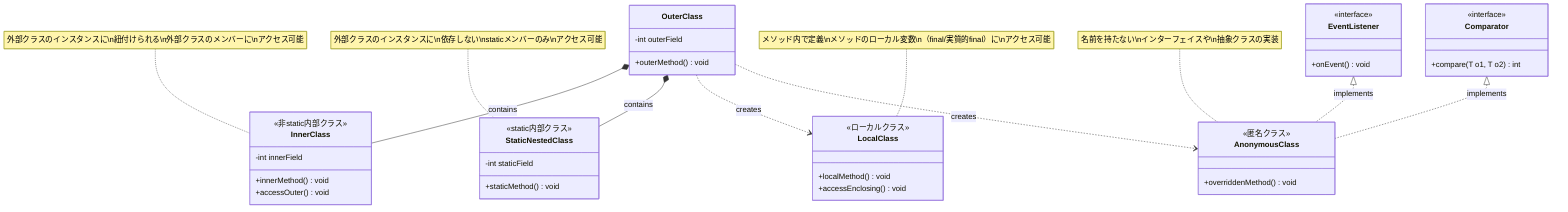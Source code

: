 classDiagram
    class OuterClass {
        -int outerField
        +outerMethod() void
    }
    
    class InnerClass {
        <<非static内部クラス>>
        -int innerField
        +innerMethod() void
        +accessOuter() void
    }
    
    class StaticNestedClass {
        <<static内部クラス>>
        -int staticField
        +staticMethod() void
    }
    
    class LocalClass {
        <<ローカルクラス>>
        +localMethod() void
        +accessEnclosing() void
    }
    
    class AnonymousClass {
        <<匿名クラス>>
        +overriddenMethod() void
    }
    
    class EventListener {
        <<interface>>
        +onEvent() void
    }
    
    class Comparator {
        <<interface>>
        +compare(T o1, T o2) int
    }
    
    OuterClass *-- InnerClass : contains
    OuterClass *-- StaticNestedClass : contains
    OuterClass ..> LocalClass : creates
    OuterClass ..> AnonymousClass : creates
    EventListener <|.. AnonymousClass : implements
    Comparator <|.. AnonymousClass : implements
    
    note for InnerClass "外部クラスのインスタンスに\n紐付けられる\n外部クラスのメンバーに\nアクセス可能"
    note for StaticNestedClass "外部クラスのインスタンスに\n依存しない\nstaticメンバーのみ\nアクセス可能"
    note for LocalClass "メソッド内で定義\nメソッドのローカル変数\n（final/実質的final）に\nアクセス可能"
    note for AnonymousClass "名前を持たない\nインターフェイスや\n抽象クラスの実装"